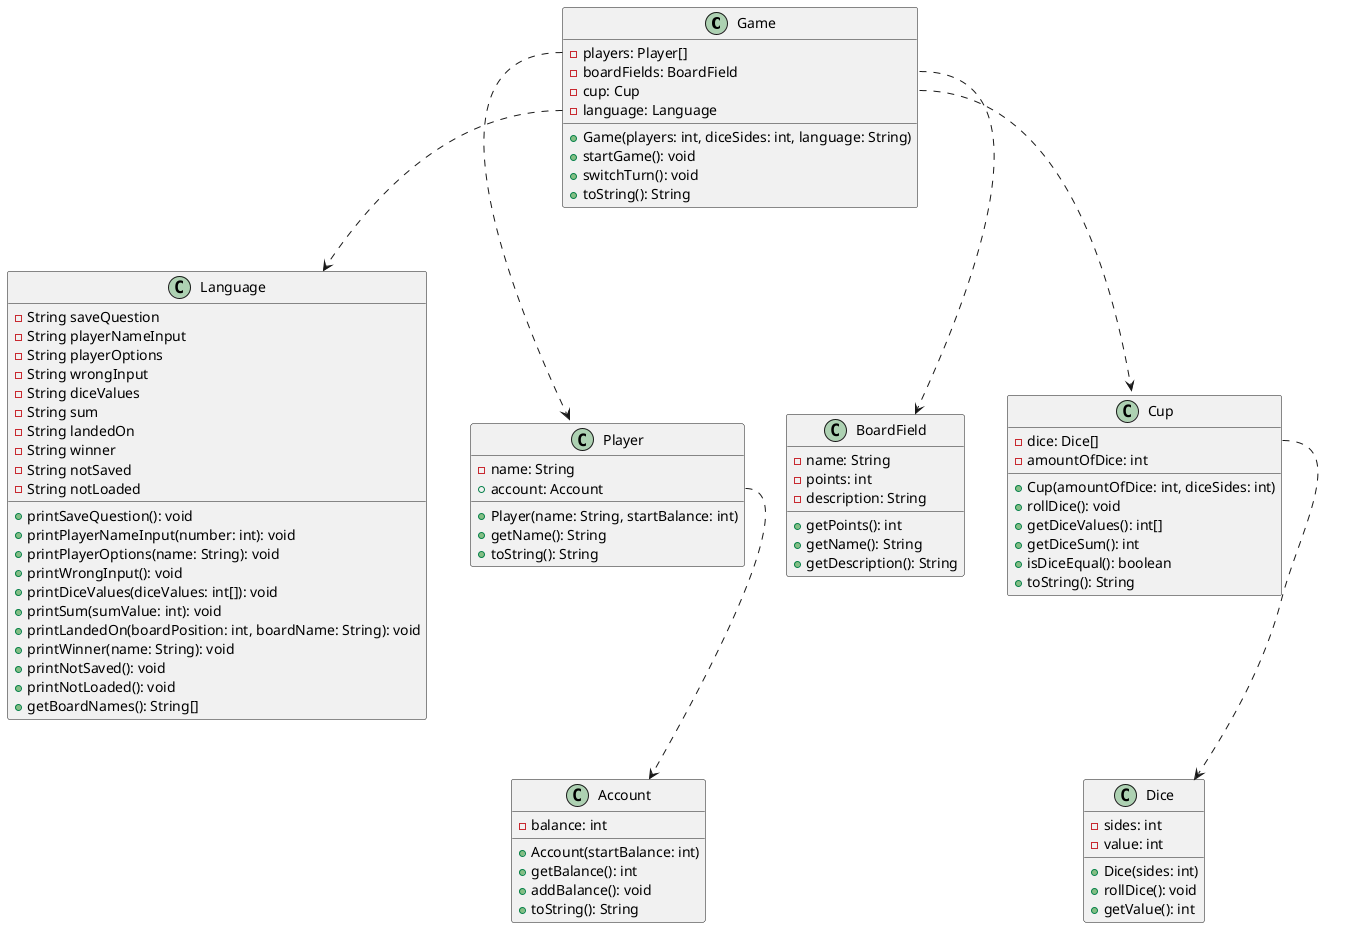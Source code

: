 /'
https://plantuml.com/class-diagram
https://www.visual-paradigm.com/guide/uml-unified-modeling-language/uml-class-diagram-tutorial/
'/

@startuml class_diagram
'skinparam classAttributeIconSize 0

class Game {
    -players: Player[]
    -boardFields: BoardField
    -cup: Cup
    -language: Language
    +Game(players: int, diceSides: int, language: String)
    +startGame(): void
    +switchTurn(): void
    +toString(): String
}

class Language {
    - String saveQuestion
    - String playerNameInput
    - String playerOptions
    - String wrongInput
    - String diceValues
    - String sum
    - String landedOn
    - String winner
    - String notSaved
    - String notLoaded
    + printSaveQuestion(): void
    + printPlayerNameInput(number: int): void
    + printPlayerOptions(name: String): void
    + printWrongInput(): void
    + printDiceValues(diceValues: int[]): void
    + printSum(sumValue: int): void
    + printLandedOn(boardPosition: int, boardName: String): void
    + printWinner(name: String): void
    + printNotSaved(): void
    + printNotLoaded(): void
    + getBoardNames(): String[]
}

class Player {
    -name: String
    +account: Account
    +Player(name: String, startBalance: int)
    +getName(): String
    +toString(): String
}

class BoardField {
    -name: String
    -points: int
    -description: String
    +getPoints(): int
    +getName(): String
    +getDescription(): String
}

class Cup {
    -dice: Dice[]
    -amountOfDice: int
    +Cup(amountOfDice: int, diceSides: int)
    +rollDice(): void
    +getDiceValues(): int[]
    +getDiceSum(): int
    +isDiceEqual(): boolean
    +toString(): String
}

class Dice {
    -sides: int
    -value: int
    +Dice(sides: int)
    +rollDice(): void
    +getValue(): int
}

class Account {
    -balance: int
    +Account(startBalance: int)
    +getBalance(): int
    +addBalance(): void
    +toString(): String
}

Game::players ..> Player
Game::boardFields ..> BoardField
Game::cup ..> Cup
Game::language ..> Language
Cup::dice ..> Dice
Player::account ..> Account
@enduml
